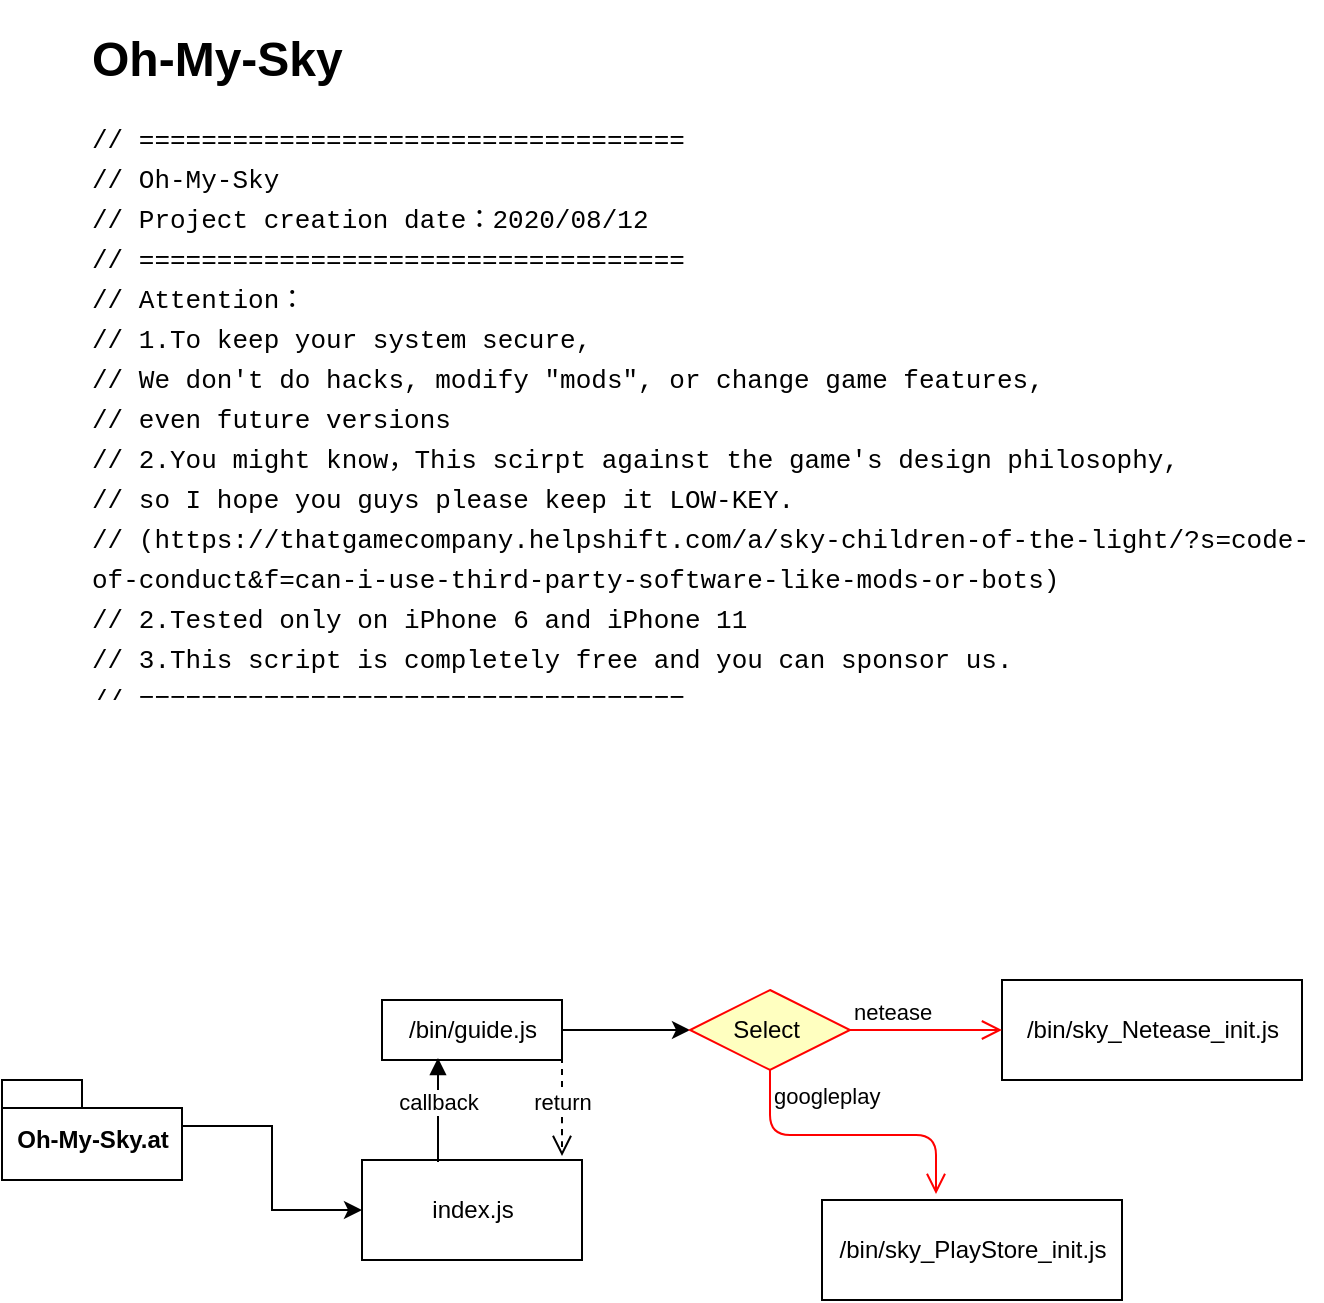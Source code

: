 <mxfile version="13.6.2" type="github">
  <diagram id="-QKKah29AuEtUK9YuD70" name="第 1 页">
    <mxGraphModel dx="1290" dy="832" grid="1" gridSize="10" guides="1" tooltips="1" connect="1" arrows="1" fold="1" page="1" pageScale="1" pageWidth="1169" pageHeight="827" math="0" shadow="0">
      <root>
        <mxCell id="0" />
        <mxCell id="1" parent="0" />
        <mxCell id="h6hIqeaLNwdwjISM6I2L-12" style="edgeStyle=orthogonalEdgeStyle;rounded=0;orthogonalLoop=1;jettySize=auto;html=1;exitX=0;exitY=0;exitDx=70;exitDy=23;entryX=0;entryY=0.5;entryDx=0;entryDy=0;exitPerimeter=0;" parent="1" source="p6DB4f3kanrCkTEYLliJ-7" target="h6hIqeaLNwdwjISM6I2L-8" edge="1">
          <mxGeometry relative="1" as="geometry">
            <mxPoint x="130" y="625" as="sourcePoint" />
          </mxGeometry>
        </mxCell>
        <mxCell id="p6DB4f3kanrCkTEYLliJ-6" style="edgeStyle=orthogonalEdgeStyle;rounded=0;orthogonalLoop=1;jettySize=auto;html=1;exitX=0.5;exitY=0;exitDx=0;exitDy=0;" edge="1" parent="1">
          <mxGeometry relative="1" as="geometry">
            <mxPoint x="75" y="600" as="targetPoint" />
            <mxPoint x="75" y="600" as="sourcePoint" />
          </mxGeometry>
        </mxCell>
        <mxCell id="h6hIqeaLNwdwjISM6I2L-8" value="index.js" style="html=1;" parent="1" vertex="1">
          <mxGeometry x="190" y="600" width="110" height="50" as="geometry" />
        </mxCell>
        <mxCell id="h6hIqeaLNwdwjISM6I2L-26" style="edgeStyle=orthogonalEdgeStyle;rounded=0;orthogonalLoop=1;jettySize=auto;html=1;entryX=0;entryY=0.5;entryDx=0;entryDy=0;startArrow=none;startFill=0;endArrow=classic;endFill=1;" parent="1" source="h6hIqeaLNwdwjISM6I2L-15" target="h6hIqeaLNwdwjISM6I2L-23" edge="1">
          <mxGeometry relative="1" as="geometry" />
        </mxCell>
        <mxCell id="h6hIqeaLNwdwjISM6I2L-15" value="/bin/guide.js" style="html=1;points=[];perimeter=orthogonalPerimeter;" parent="1" vertex="1">
          <mxGeometry x="200" y="520" width="90" height="30" as="geometry" />
        </mxCell>
        <mxCell id="h6hIqeaLNwdwjISM6I2L-16" value="callback" style="html=1;verticalAlign=bottom;endArrow=block;entryX=0.311;entryY=0.967;entryDx=0;entryDy=0;entryPerimeter=0;" parent="1" target="h6hIqeaLNwdwjISM6I2L-15" edge="1">
          <mxGeometry x="0.193" y="10" relative="1" as="geometry">
            <mxPoint x="228" y="601" as="sourcePoint" />
            <Array as="points" />
            <mxPoint x="10" y="10" as="offset" />
          </mxGeometry>
        </mxCell>
        <mxCell id="h6hIqeaLNwdwjISM6I2L-17" value="return" style="html=1;verticalAlign=bottom;endArrow=open;dashed=1;endSize=8;exitX=1;exitY=0.95;" parent="1" source="h6hIqeaLNwdwjISM6I2L-15" edge="1">
          <mxGeometry x="0.677" y="-10" relative="1" as="geometry">
            <mxPoint x="290" y="598" as="targetPoint" />
            <Array as="points">
              <mxPoint x="290" y="590" />
            </Array>
            <mxPoint x="10" y="-10" as="offset" />
          </mxGeometry>
        </mxCell>
        <mxCell id="h6hIqeaLNwdwjISM6I2L-20" value="/bin/sky_Netease_init.js" style="html=1;" parent="1" vertex="1">
          <mxGeometry x="510" y="510" width="150" height="50" as="geometry" />
        </mxCell>
        <mxCell id="h6hIqeaLNwdwjISM6I2L-23" value="Select&amp;nbsp;" style="rhombus;whiteSpace=wrap;html=1;fillColor=#ffffc0;strokeColor=#ff0000;" parent="1" vertex="1">
          <mxGeometry x="354" y="515" width="80" height="40" as="geometry" />
        </mxCell>
        <mxCell id="h6hIqeaLNwdwjISM6I2L-24" value="netease" style="edgeStyle=orthogonalEdgeStyle;html=1;align=left;verticalAlign=bottom;endArrow=open;endSize=8;strokeColor=#ff0000;entryX=0;entryY=0.5;entryDx=0;entryDy=0;" parent="1" source="h6hIqeaLNwdwjISM6I2L-23" target="h6hIqeaLNwdwjISM6I2L-20" edge="1">
          <mxGeometry x="-1" relative="1" as="geometry">
            <mxPoint x="534" y="530" as="targetPoint" />
            <Array as="points" />
          </mxGeometry>
        </mxCell>
        <mxCell id="h6hIqeaLNwdwjISM6I2L-25" value="googleplay" style="edgeStyle=orthogonalEdgeStyle;html=1;align=left;verticalAlign=top;endArrow=open;endSize=8;strokeColor=#ff0000;entryX=0.38;entryY=-0.06;entryDx=0;entryDy=0;entryPerimeter=0;" parent="1" source="h6hIqeaLNwdwjISM6I2L-23" target="h6hIqeaLNwdwjISM6I2L-27" edge="1">
          <mxGeometry x="-1" relative="1" as="geometry">
            <mxPoint x="400" y="590" as="targetPoint" />
          </mxGeometry>
        </mxCell>
        <mxCell id="h6hIqeaLNwdwjISM6I2L-27" value="/bin/sky_PlayStore_init.js" style="html=1;" parent="1" vertex="1">
          <mxGeometry x="420" y="620" width="150" height="50" as="geometry" />
        </mxCell>
        <mxCell id="p6DB4f3kanrCkTEYLliJ-1" value="&lt;h1&gt;Oh-My-Sky&lt;/h1&gt;&lt;div style=&quot;font-family: &amp;#34;menlo&amp;#34; , &amp;#34;monaco&amp;#34; , &amp;#34;courier new&amp;#34; , monospace ; font-size: 13px ; line-height: 20px&quot;&gt;&lt;div&gt;// ===================================&lt;/div&gt;&lt;div&gt;// Oh-My-Sky&lt;/div&gt;&lt;div&gt;// Project creation date：2020/08/12&lt;/div&gt;&lt;div&gt;// ===================================&lt;/div&gt;&lt;div&gt;// Attention：&lt;/div&gt;&lt;div&gt;// 1.To keep your system secure,&lt;/div&gt;&lt;div&gt;//   We don&#39;t do hacks, modify &quot;mods&quot;, or change game features,&lt;/div&gt;&lt;div&gt;//   even future versions&lt;/div&gt;&lt;div&gt;// 2.You might know，This scirpt against the game&#39;s design philosophy, &lt;/div&gt;&lt;div&gt;//   so I hope you guys please keep it LOW-KEY.&lt;/div&gt;&lt;div&gt;//   (https://thatgamecompany.helpshift.com/a/sky-children-of-the-light/?s=code-of-conduct&amp;amp;f=can-i-use-third-party-software-like-mods-or-bots)&lt;/div&gt;&lt;div&gt;// 2.Tested only on iPhone 6 and iPhone 11&lt;/div&gt;&lt;div&gt;// 3.This script is completely free and you can sponsor us.&lt;/div&gt;&lt;div&gt;// ===================================&lt;/div&gt;&lt;div&gt;&lt;br&gt;&lt;/div&gt;&lt;div&gt;&lt;br&gt;&lt;/div&gt;&lt;/div&gt;" style="text;html=1;strokeColor=none;fillColor=none;spacing=5;spacingTop=-20;whiteSpace=wrap;overflow=hidden;rounded=0;" vertex="1" parent="1">
          <mxGeometry x="50" y="30" width="620" height="340" as="geometry" />
        </mxCell>
        <mxCell id="p6DB4f3kanrCkTEYLliJ-7" value="Oh-My-Sky.at" style="shape=folder;fontStyle=1;spacingTop=10;tabWidth=40;tabHeight=14;tabPosition=left;html=1;" vertex="1" parent="1">
          <mxGeometry x="10" y="560" width="90" height="50" as="geometry" />
        </mxCell>
      </root>
    </mxGraphModel>
  </diagram>
</mxfile>

